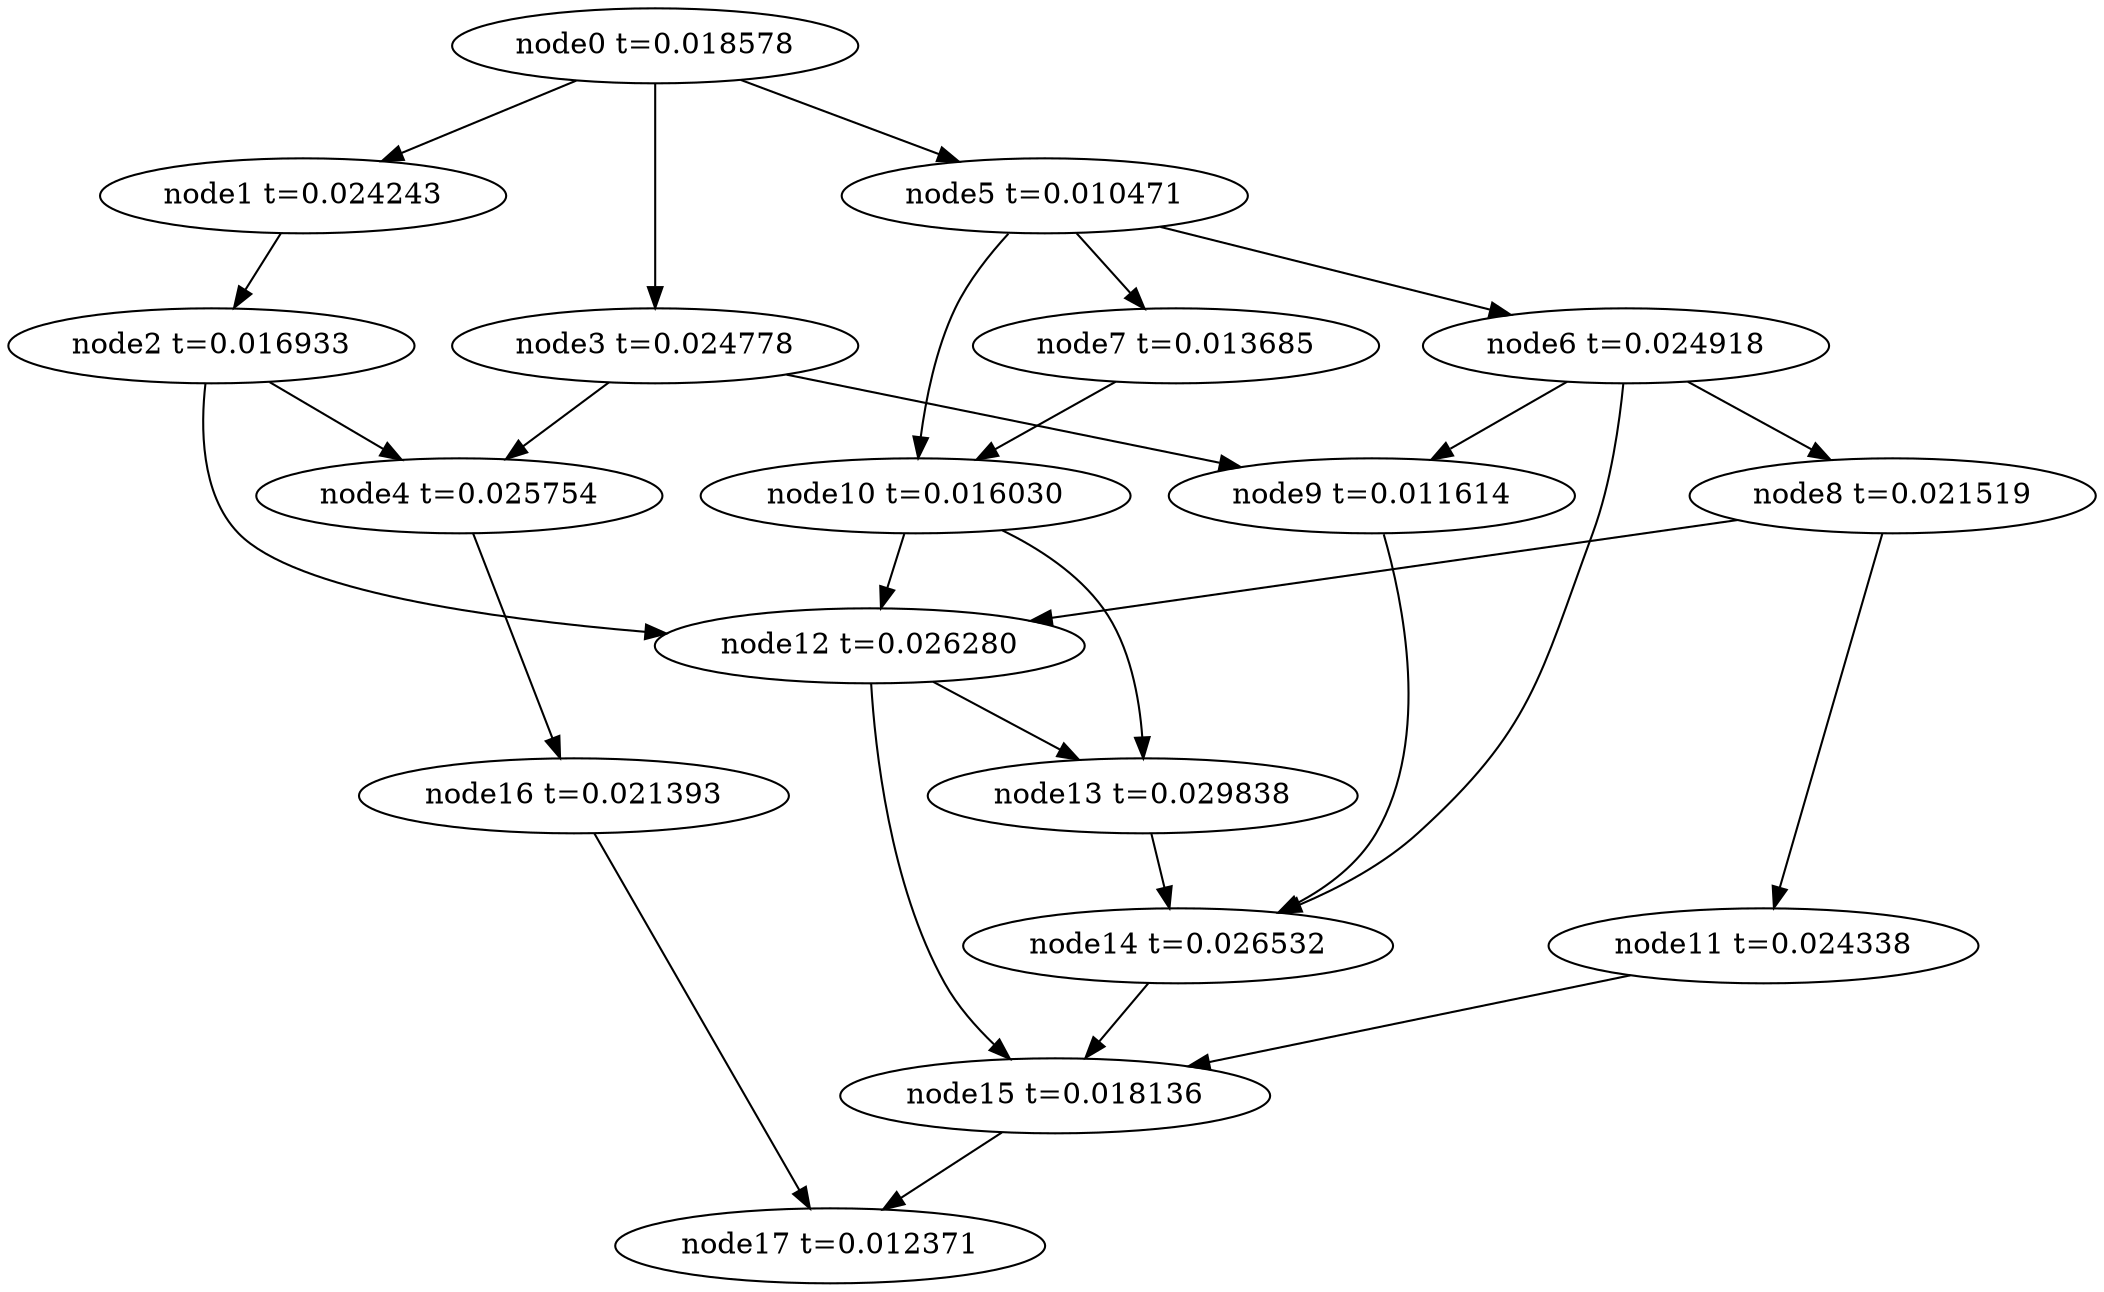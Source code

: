 digraph g{
	node17[label="node17 t=0.012371"]
	node16 -> node17
	node16[label="node16 t=0.021393"];
	node15 -> node17
	node15[label="node15 t=0.018136"];
	node14 -> node15
	node14[label="node14 t=0.026532"];
	node13 -> node14
	node13[label="node13 t=0.029838"];
	node12 -> node15
	node12 -> node13
	node12[label="node12 t=0.026280"];
	node11 -> node15
	node11[label="node11 t=0.024338"];
	node10 -> node13
	node10 -> node12
	node10[label="node10 t=0.016030"];
	node9 -> node14
	node9[label="node9 t=0.011614"];
	node8 -> node12
	node8 -> node11
	node8[label="node8 t=0.021519"];
	node7 -> node10
	node7[label="node7 t=0.013685"];
	node6 -> node14
	node6 -> node9
	node6 -> node8
	node6[label="node6 t=0.024918"];
	node5 -> node10
	node5 -> node7
	node5 -> node6
	node5[label="node5 t=0.010471"];
	node4 -> node16
	node4[label="node4 t=0.025754"];
	node3 -> node9
	node3 -> node4
	node3[label="node3 t=0.024778"];
	node2 -> node12
	node2 -> node4
	node2[label="node2 t=0.016933"];
	node1 -> node2
	node1[label="node1 t=0.024243"];
	node0 -> node5
	node0 -> node3
	node0 -> node1
	node0[label="node0 t=0.018578"];
}
